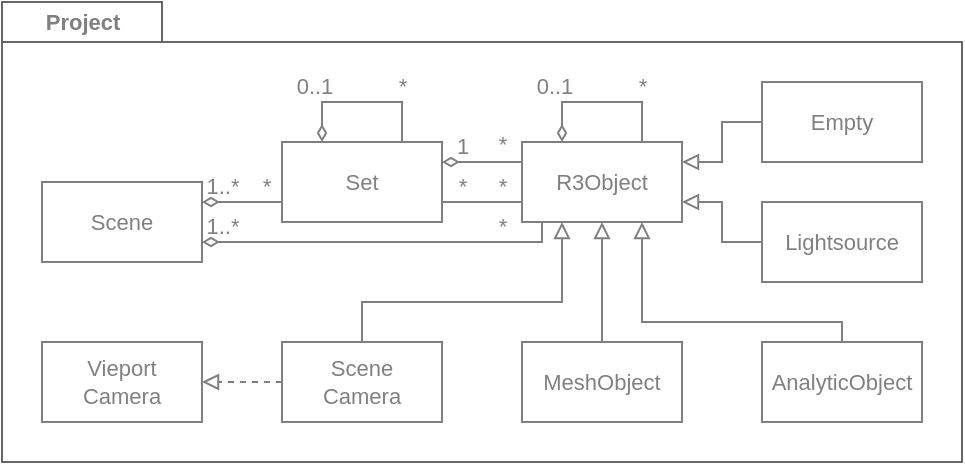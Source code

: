 <mxfile scale="4" border="0">
    <diagram name="Seite-1" id="lGOQ4ZT6Sw0--DUblUF4">
        <mxGraphModel dx="494" dy="272" grid="1" gridSize="10" guides="1" tooltips="1" connect="1" arrows="1" fold="1" page="0" pageScale="1" pageWidth="827" pageHeight="1169" background="none" math="0" shadow="0">
            <root>
                <mxCell id="0"/>
                <mxCell id="1" parent="0"/>
                <mxCell id="34" value="Project" style="shape=folder;fontStyle=1;tabWidth=80;tabHeight=20;tabPosition=left;boundedLbl=1;labelInHeader=1;container=0;collapsible=0;labelBackgroundColor=none;labelBorderColor=none;fontFamily=Helvetica;fontSize=11;fontColor=#808080;fillColor=none;strokeColor=#666666;rounded=0;comic=0;enumerate=0;moveCells=0;treeMoving=0;html=1;" parent="1" vertex="1">
                    <mxGeometry x="140" y="30" width="480" height="230" as="geometry"/>
                </mxCell>
                <mxCell id="lETu0fl0MlPzrCN2401O-7" value="" style="edgeStyle=orthogonalEdgeStyle;fontSize=11;endArrow=none;startArrow=diamondThin;rounded=0;startFill=0;fontColor=#808080;strokeColor=#808080;endFill=0;fontFamily=Helvetica;labelBorderColor=none;html=1;" parent="1" source="lETu0fl0MlPzrCN2401O-1" target="lETu0fl0MlPzrCN2401O-2" edge="1">
                    <mxGeometry width="100" height="100" relative="1" as="geometry">
                        <mxPoint x="280" y="320" as="sourcePoint"/>
                        <mxPoint x="380" y="220" as="targetPoint"/>
                        <Array as="points">
                            <mxPoint x="270" y="130"/>
                            <mxPoint x="270" y="130"/>
                        </Array>
                    </mxGeometry>
                </mxCell>
                <mxCell id="lETu0fl0MlPzrCN2401O-22" value="1..*" style="edgeLabel;align=center;verticalAlign=bottom;resizable=0;points=[];fontColor=#808080;labelBackgroundColor=none;rounded=0;fontFamily=Helvetica;fontSize=11;labelBorderColor=none;html=1;" parent="lETu0fl0MlPzrCN2401O-7" connectable="0" vertex="1">
                    <mxGeometry x="-0.654" relative="1" as="geometry">
                        <mxPoint x="3" as="offset"/>
                    </mxGeometry>
                </mxCell>
                <mxCell id="38" value="*" style="edgeLabel;align=center;verticalAlign=bottom;resizable=0;points=[];labelBackgroundColor=none;fontColor=#808080;fontFamily=Helvetica;rounded=0;labelBorderColor=none;html=1;" parent="lETu0fl0MlPzrCN2401O-7" vertex="1" connectable="0">
                    <mxGeometry x="0.784" y="1" relative="1" as="geometry">
                        <mxPoint x="-4" y="1" as="offset"/>
                    </mxGeometry>
                </mxCell>
                <mxCell id="21" value="" style="edgeStyle=orthogonalEdgeStyle;shape=connector;rounded=0;labelBackgroundColor=default;strokeColor=#808080;fontFamily=Helvetica;fontSize=11;fontColor=#808080;endArrow=block;endFill=0;labelBorderColor=none;html=1;dashed=1;" parent="1" source="19" target="12" edge="1">
                    <mxGeometry relative="1" as="geometry"/>
                </mxCell>
                <mxCell id="22" value="" style="edgeStyle=orthogonalEdgeStyle;shape=connector;rounded=0;labelBackgroundColor=default;strokeColor=#808080;fontFamily=Helvetica;fontSize=11;fontColor=#808080;endArrow=block;endFill=0;entryX=0.25;entryY=1;entryDx=0;entryDy=0;labelBorderColor=none;html=1;" parent="1" source="19" target="lETu0fl0MlPzrCN2401O-12" edge="1">
                    <mxGeometry relative="1" as="geometry">
                        <mxPoint x="440" y="180" as="targetPoint"/>
                        <Array as="points">
                            <mxPoint x="320" y="180"/>
                            <mxPoint x="420" y="180"/>
                        </Array>
                    </mxGeometry>
                </mxCell>
                <mxCell id="25" value="" style="edgeStyle=orthogonalEdgeStyle;shape=connector;rounded=0;labelBackgroundColor=default;strokeColor=#808080;fontFamily=Helvetica;fontSize=11;fontColor=#808080;endArrow=block;endFill=0;labelBorderColor=none;html=1;" parent="1" source="23" target="lETu0fl0MlPzrCN2401O-12" edge="1">
                    <mxGeometry relative="1" as="geometry">
                        <mxPoint x="440" y="180" as="targetPoint"/>
                    </mxGeometry>
                </mxCell>
                <mxCell id="27" value="" style="edgeStyle=orthogonalEdgeStyle;shape=connector;rounded=0;labelBackgroundColor=default;strokeColor=#808080;fontFamily=Helvetica;fontSize=11;fontColor=#808080;endArrow=block;endFill=0;entryX=1;entryY=0.75;entryDx=0;entryDy=0;labelBorderColor=none;html=1;" parent="1" source="26" target="lETu0fl0MlPzrCN2401O-12" edge="1">
                    <mxGeometry relative="1" as="geometry">
                        <mxPoint x="330" y="210" as="sourcePoint"/>
                        <mxPoint x="440" y="180" as="targetPoint"/>
                        <Array as="points"/>
                    </mxGeometry>
                </mxCell>
                <mxCell id="29" value="" style="edgeStyle=orthogonalEdgeStyle;shape=connector;rounded=0;labelBackgroundColor=default;strokeColor=#808080;fontFamily=Helvetica;fontSize=11;fontColor=#808080;endArrow=block;endFill=0;entryX=0.75;entryY=1;entryDx=0;entryDy=0;labelBorderColor=none;html=1;" parent="1" source="28" target="lETu0fl0MlPzrCN2401O-12" edge="1">
                    <mxGeometry relative="1" as="geometry">
                        <mxPoint x="330" y="210" as="sourcePoint"/>
                        <mxPoint x="440" y="180" as="targetPoint"/>
                        <Array as="points">
                            <mxPoint x="560" y="190"/>
                            <mxPoint x="460" y="190"/>
                        </Array>
                    </mxGeometry>
                </mxCell>
                <mxCell id="37" value="" style="edgeStyle=orthogonalEdgeStyle;shape=connector;rounded=0;labelBackgroundColor=default;strokeColor=#808080;fontFamily=Helvetica;fontSize=11;fontColor=#808080;endArrow=block;endFill=0;entryX=1;entryY=0.25;entryDx=0;entryDy=0;labelBorderColor=none;html=1;" parent="1" source="36" target="lETu0fl0MlPzrCN2401O-12" edge="1">
                    <mxGeometry relative="1" as="geometry">
                        <mxPoint x="330" y="165" as="sourcePoint"/>
                        <mxPoint x="480" y="105" as="targetPoint"/>
                        <Array as="points"/>
                    </mxGeometry>
                </mxCell>
                <mxCell id="39" value="" style="edgeStyle=orthogonalEdgeStyle;fontSize=11;endArrow=none;startArrow=diamondThin;rounded=0;startFill=0;fontColor=#808080;strokeColor=#808080;endFill=0;fontFamily=Helvetica;exitX=1;exitY=0.75;exitDx=0;exitDy=0;labelBorderColor=none;html=1;" parent="1" source="lETu0fl0MlPzrCN2401O-1" target="lETu0fl0MlPzrCN2401O-12" edge="1">
                    <mxGeometry width="100" height="100" relative="1" as="geometry">
                        <mxPoint x="250" y="140.0" as="sourcePoint"/>
                        <mxPoint x="290" y="140.0" as="targetPoint"/>
                        <Array as="points">
                            <mxPoint x="410" y="150"/>
                        </Array>
                    </mxGeometry>
                </mxCell>
                <mxCell id="40" value="1..*" style="edgeLabel;align=center;verticalAlign=bottom;resizable=0;points=[];fontColor=#808080;labelBackgroundColor=none;rounded=0;fontFamily=Helvetica;fontSize=11;labelBorderColor=none;html=1;" parent="39" connectable="0" vertex="1">
                    <mxGeometry x="-0.654" relative="1" as="geometry">
                        <mxPoint x="-21" as="offset"/>
                    </mxGeometry>
                </mxCell>
                <mxCell id="41" value="*" style="edgeLabel;align=center;verticalAlign=bottom;resizable=0;points=[];labelBackgroundColor=none;fontColor=#808080;fontFamily=Helvetica;rounded=0;labelBorderColor=none;html=1;" parent="39" vertex="1" connectable="0">
                    <mxGeometry x="0.784" y="1" relative="1" as="geometry">
                        <mxPoint x="-11" y="1" as="offset"/>
                    </mxGeometry>
                </mxCell>
                <mxCell id="lETu0fl0MlPzrCN2401O-33" value="" style="edgeStyle=orthogonalEdgeStyle;fontSize=11;endArrow=none;startArrow=diamondThin;rounded=0;startFill=0;fontColor=#808080;strokeColor=#808080;endFill=0;exitX=0.25;exitY=0;exitDx=0;exitDy=0;entryX=0.75;entryY=0;entryDx=0;entryDy=0;fontFamily=Helvetica;labelBorderColor=none;html=1;" parent="1" source="lETu0fl0MlPzrCN2401O-2" target="lETu0fl0MlPzrCN2401O-2" edge="1">
                    <mxGeometry width="100" height="100" relative="1" as="geometry">
                        <mxPoint x="360" y="130" as="sourcePoint"/>
                        <mxPoint x="350" y="70" as="targetPoint"/>
                        <Array as="points">
                            <mxPoint x="300" y="80"/>
                            <mxPoint x="340" y="80"/>
                        </Array>
                    </mxGeometry>
                </mxCell>
                <mxCell id="lETu0fl0MlPzrCN2401O-34" value="0..1" style="edgeLabel;align=center;verticalAlign=bottom;resizable=0;points=[];fontSize=11;fontFamily=Helvetica;fontColor=#808080;labelBackgroundColor=none;rounded=0;labelBorderColor=none;html=1;" parent="lETu0fl0MlPzrCN2401O-33" connectable="0" vertex="1">
                    <mxGeometry x="-0.401" relative="1" as="geometry">
                        <mxPoint x="-8" as="offset"/>
                    </mxGeometry>
                </mxCell>
                <mxCell id="lETu0fl0MlPzrCN2401O-43" value="*" style="edgeLabel;align=center;verticalAlign=bottom;resizable=0;points=[];fontSize=11;fontFamily=Helvetica;fontColor=#808080;labelBackgroundColor=none;rounded=0;labelBorderColor=none;html=1;" parent="lETu0fl0MlPzrCN2401O-33" connectable="0" vertex="1">
                    <mxGeometry x="0.576" relative="1" as="geometry">
                        <mxPoint y="-3" as="offset"/>
                    </mxGeometry>
                </mxCell>
                <mxCell id="lETu0fl0MlPzrCN2401O-21" value="" style="edgeStyle=orthogonalEdgeStyle;fontSize=11;endArrow=none;startArrow=diamondThin;rounded=0;startFill=0;fontColor=#808080;strokeColor=#808080;endFill=0;entryX=0;entryY=0.25;entryDx=0;entryDy=0;exitX=1;exitY=0.25;exitDx=0;exitDy=0;fontFamily=Helvetica;labelBorderColor=none;html=1;" parent="1" source="lETu0fl0MlPzrCN2401O-2" target="lETu0fl0MlPzrCN2401O-12" edge="1">
                    <mxGeometry width="100" height="100" relative="1" as="geometry">
                        <mxPoint x="240" y="130" as="sourcePoint"/>
                        <mxPoint x="320" y="130" as="targetPoint"/>
                    </mxGeometry>
                </mxCell>
                <mxCell id="lETu0fl0MlPzrCN2401O-31" value="1" style="edgeLabel;align=center;verticalAlign=bottom;resizable=0;points=[];fontSize=11;fontFamily=Helvetica;fontColor=#808080;labelBackgroundColor=none;rounded=0;labelBorderColor=none;html=1;" parent="lETu0fl0MlPzrCN2401O-21" connectable="0" vertex="1">
                    <mxGeometry x="-0.401" relative="1" as="geometry">
                        <mxPoint x="-2" as="offset"/>
                    </mxGeometry>
                </mxCell>
                <mxCell id="lETu0fl0MlPzrCN2401O-32" value="*" style="edgeLabel;align=center;verticalAlign=bottom;resizable=0;points=[];fontSize=11;fontFamily=Helvetica;fontColor=#808080;labelBackgroundColor=none;rounded=0;labelBorderColor=none;html=1;" parent="lETu0fl0MlPzrCN2401O-21" connectable="0" vertex="1">
                    <mxGeometry x="0.633" y="1" relative="1" as="geometry">
                        <mxPoint x="-3" y="1" as="offset"/>
                    </mxGeometry>
                </mxCell>
                <mxCell id="lETu0fl0MlPzrCN2401O-36" value="" style="edgeStyle=orthogonalEdgeStyle;fontSize=11;endArrow=none;startArrow=diamondThin;rounded=0;startFill=0;fontColor=#808080;strokeColor=#808080;endFill=0;exitX=0.25;exitY=0;exitDx=0;exitDy=0;entryX=0.75;entryY=0;entryDx=0;entryDy=0;fontFamily=Helvetica;labelBorderColor=none;html=1;" parent="1" source="lETu0fl0MlPzrCN2401O-12" target="lETu0fl0MlPzrCN2401O-12" edge="1">
                    <mxGeometry width="100" height="100" relative="1" as="geometry">
                        <mxPoint x="370" y="89.99" as="sourcePoint"/>
                        <mxPoint x="420" y="90" as="targetPoint"/>
                        <Array as="points">
                            <mxPoint x="420" y="80"/>
                            <mxPoint x="460" y="80"/>
                        </Array>
                    </mxGeometry>
                </mxCell>
                <mxCell id="lETu0fl0MlPzrCN2401O-37" value="0..1" style="edgeLabel;align=center;verticalAlign=bottom;resizable=0;points=[];fontSize=11;fontFamily=Helvetica;fontColor=#808080;labelBackgroundColor=none;rounded=0;labelBorderColor=none;html=1;" parent="lETu0fl0MlPzrCN2401O-36" connectable="0" vertex="1">
                    <mxGeometry x="-0.401" relative="1" as="geometry">
                        <mxPoint x="-8" as="offset"/>
                    </mxGeometry>
                </mxCell>
                <mxCell id="lETu0fl0MlPzrCN2401O-44" value="*" style="edgeLabel;align=center;verticalAlign=bottom;resizable=0;points=[];fontSize=11;fontFamily=Helvetica;fontColor=#808080;labelBackgroundColor=none;rounded=0;labelBorderColor=none;html=1;" parent="lETu0fl0MlPzrCN2401O-36" connectable="0" vertex="1">
                    <mxGeometry x="0.667" y="1" relative="1" as="geometry">
                        <mxPoint x="-1" y="-6" as="offset"/>
                    </mxGeometry>
                </mxCell>
                <mxCell id="lETu0fl0MlPzrCN2401O-40" value="" style="edgeStyle=orthogonalEdgeStyle;fontSize=11;endArrow=none;startArrow=none;rounded=0;startFill=0;fontColor=#808080;strokeColor=#808080;endFill=0;entryX=0;entryY=0.75;entryDx=0;entryDy=0;exitX=1;exitY=0.75;exitDx=0;exitDy=0;fontFamily=Helvetica;labelBorderColor=none;html=1;" parent="1" source="lETu0fl0MlPzrCN2401O-2" target="lETu0fl0MlPzrCN2401O-12" edge="1">
                    <mxGeometry width="100" height="100" relative="1" as="geometry">
                        <mxPoint x="353" y="128" as="sourcePoint"/>
                        <mxPoint x="393" y="128" as="targetPoint"/>
                    </mxGeometry>
                </mxCell>
                <mxCell id="lETu0fl0MlPzrCN2401O-41" value="*" style="edgeLabel;align=center;verticalAlign=bottom;resizable=0;points=[];fontSize=11;fontFamily=Helvetica;fontColor=#808080;labelBackgroundColor=none;rounded=0;labelBorderColor=none;html=1;" parent="lETu0fl0MlPzrCN2401O-40" connectable="0" vertex="1">
                    <mxGeometry x="-0.401" relative="1" as="geometry">
                        <mxPoint x="-2" as="offset"/>
                    </mxGeometry>
                </mxCell>
                <mxCell id="lETu0fl0MlPzrCN2401O-42" value="*" style="edgeLabel;align=center;verticalAlign=bottom;resizable=0;points=[];fontSize=11;fontFamily=Helvetica;fontColor=#808080;labelBackgroundColor=none;rounded=0;labelBorderColor=none;html=1;" parent="lETu0fl0MlPzrCN2401O-40" connectable="0" vertex="1">
                    <mxGeometry x="0.633" y="1" relative="1" as="geometry">
                        <mxPoint x="-3" y="1" as="offset"/>
                    </mxGeometry>
                </mxCell>
                <mxCell id="lETu0fl0MlPzrCN2401O-1" value="Scene" style="whiteSpace=wrap;align=center;fillColor=none;fontColor=#808080;strokeColor=#808080;labelBackgroundColor=none;rounded=0;fontFamily=Helvetica;fontSize=11;glass=0;shadow=0;labelBorderColor=none;html=1;" parent="1" vertex="1">
                    <mxGeometry x="160" y="120" width="80" height="40" as="geometry"/>
                </mxCell>
                <mxCell id="12" value="Vieport&lt;br&gt;Camera" style="whiteSpace=wrap;align=center;fillColor=none;fontColor=#808080;strokeColor=#808080;labelBackgroundColor=none;rounded=0;fontFamily=Helvetica;fontSize=11;glass=0;shadow=0;labelBorderColor=none;html=1;" parent="1" vertex="1">
                    <mxGeometry x="160" y="200" width="80" height="40" as="geometry"/>
                </mxCell>
                <mxCell id="19" value="Scene&lt;br&gt;Camera" style="whiteSpace=wrap;align=center;fillColor=none;fontColor=#808080;strokeColor=#808080;labelBackgroundColor=none;rounded=0;fontFamily=Helvetica;fontSize=11;glass=0;shadow=0;labelBorderColor=none;html=1;" parent="1" vertex="1">
                    <mxGeometry x="280" y="200" width="80" height="40" as="geometry"/>
                </mxCell>
                <mxCell id="23" value="MeshObject" style="whiteSpace=wrap;align=center;fillColor=none;fontColor=#808080;strokeColor=#808080;labelBackgroundColor=none;rounded=0;fontFamily=Helvetica;fontSize=11;glass=0;shadow=0;labelBorderColor=none;html=1;" parent="1" vertex="1">
                    <mxGeometry x="400" y="200" width="80" height="40" as="geometry"/>
                </mxCell>
                <mxCell id="26" value="Lightsource" style="whiteSpace=wrap;align=center;fillColor=none;fontColor=#808080;strokeColor=#808080;labelBackgroundColor=none;rounded=0;fontFamily=Helvetica;fontSize=11;labelBorderColor=none;html=1;" parent="1" vertex="1">
                    <mxGeometry x="520" y="130" width="80" height="40" as="geometry"/>
                </mxCell>
                <mxCell id="28" value="AnalyticObject" style="whiteSpace=wrap;align=center;fillColor=none;fontColor=#808080;strokeColor=#808080;labelBackgroundColor=none;rounded=0;fontFamily=Helvetica;fontSize=11;glass=0;shadow=0;labelBorderColor=none;html=1;" parent="1" vertex="1">
                    <mxGeometry x="520" y="200" width="80" height="40" as="geometry"/>
                </mxCell>
                <mxCell id="36" value="Empty" style="whiteSpace=wrap;align=center;fillColor=none;fontColor=#808080;strokeColor=#808080;labelBackgroundColor=none;rounded=0;fontFamily=Helvetica;fontSize=11;labelBorderColor=none;html=1;" parent="1" vertex="1">
                    <mxGeometry x="520" y="70" width="80" height="40" as="geometry"/>
                </mxCell>
                <mxCell id="lETu0fl0MlPzrCN2401O-2" value="Set" style="whiteSpace=wrap;align=center;fillColor=none;fontColor=#808080;strokeColor=#808080;labelBackgroundColor=none;rounded=0;fontFamily=Helvetica;fontSize=11;glass=0;shadow=0;labelBorderColor=none;html=1;" parent="1" vertex="1">
                    <mxGeometry x="280" y="100" width="80" height="40" as="geometry"/>
                </mxCell>
                <mxCell id="lETu0fl0MlPzrCN2401O-12" value="R3Object" style="whiteSpace=wrap;align=center;fillColor=none;fontColor=#808080;strokeColor=#808080;labelBackgroundColor=none;rounded=0;fontFamily=Helvetica;fontSize=11;glass=0;shadow=0;perimeterSpacing=0;strokeWidth=1;absoluteArcSize=0;arcSize=12;collapsible=0;backgroundOutline=0;comic=0;labelBorderColor=none;html=1;" parent="1" vertex="1">
                    <mxGeometry x="400" y="100" width="80" height="40" as="geometry"/>
                </mxCell>
            </root>
        </mxGraphModel>
    </diagram>
</mxfile>